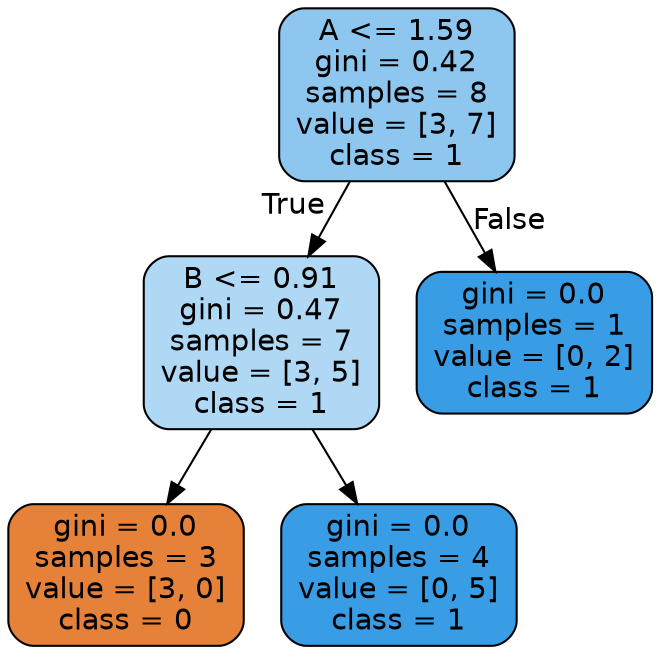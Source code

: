 digraph Tree {
node [shape=box, style="filled, rounded", color="black", fontname=helvetica] ;
edge [fontname=helvetica] ;
0 [label="A <= 1.59\ngini = 0.42\nsamples = 8\nvalue = [3, 7]\nclass = 1", fillcolor="#399de592"] ;
1 [label="B <= 0.91\ngini = 0.47\nsamples = 7\nvalue = [3, 5]\nclass = 1", fillcolor="#399de566"] ;
0 -> 1 [labeldistance=2.5, labelangle=45, headlabel="True"] ;
2 [label="gini = 0.0\nsamples = 3\nvalue = [3, 0]\nclass = 0", fillcolor="#e58139ff"] ;
1 -> 2 ;
3 [label="gini = 0.0\nsamples = 4\nvalue = [0, 5]\nclass = 1", fillcolor="#399de5ff"] ;
1 -> 3 ;
4 [label="gini = 0.0\nsamples = 1\nvalue = [0, 2]\nclass = 1", fillcolor="#399de5ff"] ;
0 -> 4 [labeldistance=2.5, labelangle=-45, headlabel="False"] ;
}